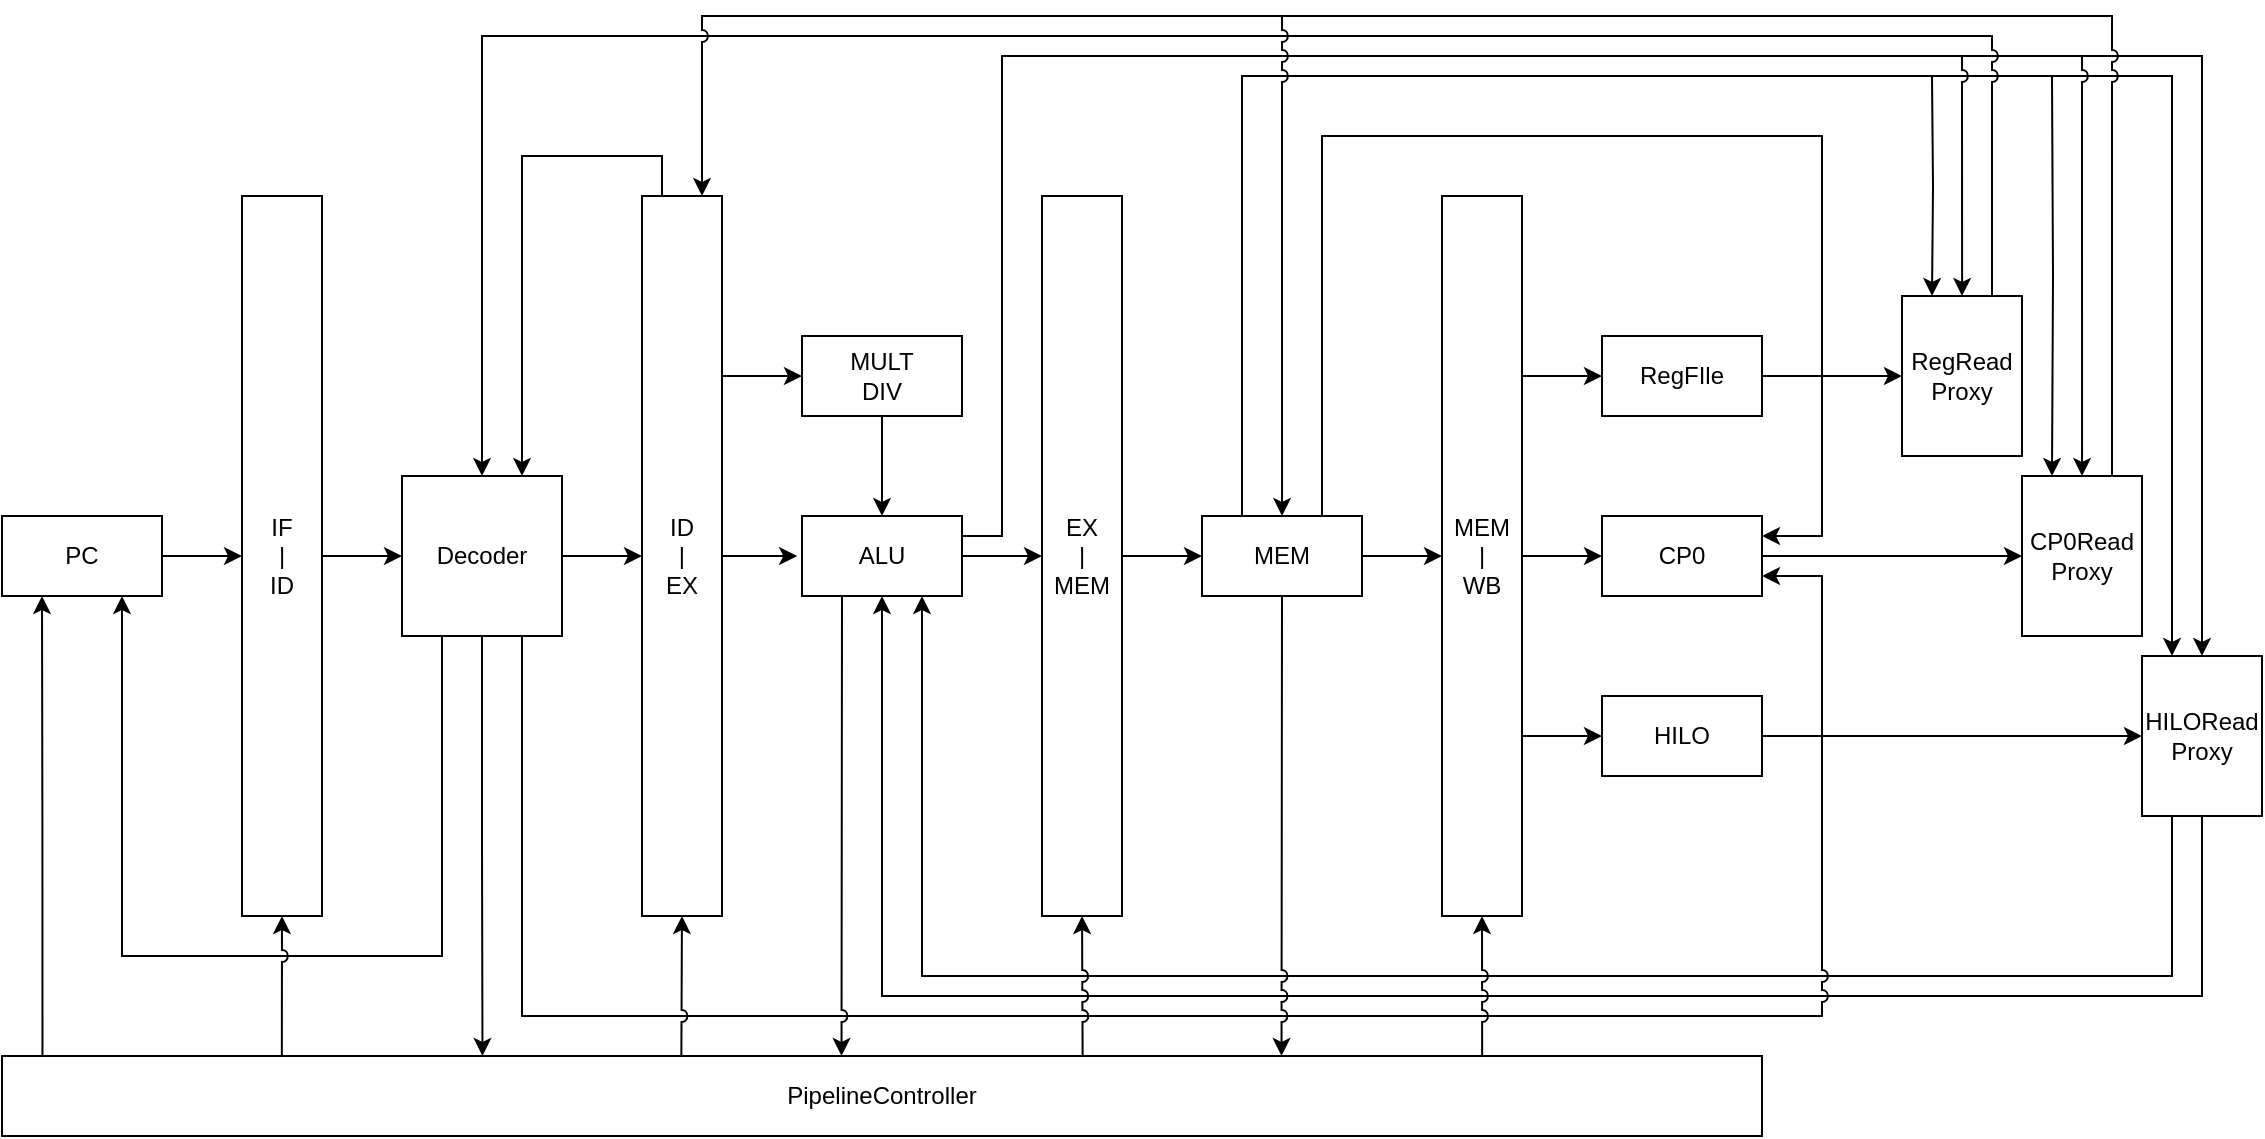 <mxfile version="14.4.3" type="github">
  <diagram id="Vwi1EXBxK2TPIhp4Lb0i" name="Page-1">
    <mxGraphModel dx="894" dy="724" grid="1" gridSize="10" guides="1" tooltips="1" connect="1" arrows="1" fold="1" page="1" pageScale="1" pageWidth="1654" pageHeight="1169" math="0" shadow="0">
      <root>
        <mxCell id="0" />
        <mxCell id="1" parent="0" />
        <mxCell id="MmGtoHiQ9Y3kxAFWbWzb-74" style="edgeStyle=orthogonalEdgeStyle;rounded=0;orthogonalLoop=1;jettySize=auto;html=1;exitX=0.5;exitY=1;exitDx=0;exitDy=0;entryX=0.5;entryY=1;entryDx=0;entryDy=0;" edge="1" parent="1" source="MmGtoHiQ9Y3kxAFWbWzb-53" target="MmGtoHiQ9Y3kxAFWbWzb-9">
          <mxGeometry relative="1" as="geometry">
            <Array as="points">
              <mxPoint x="1180" y="560" />
              <mxPoint x="520" y="560" />
            </Array>
          </mxGeometry>
        </mxCell>
        <mxCell id="MmGtoHiQ9Y3kxAFWbWzb-75" style="edgeStyle=orthogonalEdgeStyle;rounded=0;orthogonalLoop=1;jettySize=auto;html=1;exitX=0.25;exitY=1;exitDx=0;exitDy=0;entryX=0.75;entryY=1;entryDx=0;entryDy=0;" edge="1" parent="1" source="MmGtoHiQ9Y3kxAFWbWzb-53" target="MmGtoHiQ9Y3kxAFWbWzb-9">
          <mxGeometry relative="1" as="geometry">
            <Array as="points">
              <mxPoint x="1165" y="550" />
              <mxPoint x="540" y="550" />
            </Array>
          </mxGeometry>
        </mxCell>
        <mxCell id="MmGtoHiQ9Y3kxAFWbWzb-37" style="edgeStyle=orthogonalEdgeStyle;rounded=0;orthogonalLoop=1;jettySize=auto;html=1;exitX=0.25;exitY=1;exitDx=0;exitDy=0;entryX=0.75;entryY=1;entryDx=0;entryDy=0;" edge="1" parent="1" source="MmGtoHiQ9Y3kxAFWbWzb-7" target="MmGtoHiQ9Y3kxAFWbWzb-2">
          <mxGeometry relative="1" as="geometry">
            <Array as="points">
              <mxPoint x="300" y="540" />
              <mxPoint x="140" y="540" />
            </Array>
          </mxGeometry>
        </mxCell>
        <mxCell id="MmGtoHiQ9Y3kxAFWbWzb-41" style="edgeStyle=orthogonalEdgeStyle;rounded=0;orthogonalLoop=1;jettySize=auto;html=1;exitX=0.75;exitY=1;exitDx=0;exitDy=0;entryX=1;entryY=0.75;entryDx=0;entryDy=0;jumpStyle=arc;" edge="1" parent="1" source="MmGtoHiQ9Y3kxAFWbWzb-7" target="MmGtoHiQ9Y3kxAFWbWzb-12">
          <mxGeometry relative="1" as="geometry">
            <Array as="points">
              <mxPoint x="340" y="570" />
              <mxPoint x="990" y="570" />
              <mxPoint x="990" y="350" />
            </Array>
          </mxGeometry>
        </mxCell>
        <mxCell id="MmGtoHiQ9Y3kxAFWbWzb-76" style="edgeStyle=orthogonalEdgeStyle;rounded=0;orthogonalLoop=1;jettySize=auto;html=1;exitX=1;exitY=0.25;exitDx=0;exitDy=0;jumpStyle=arc;" edge="1" parent="1" source="MmGtoHiQ9Y3kxAFWbWzb-9" target="MmGtoHiQ9Y3kxAFWbWzb-53">
          <mxGeometry relative="1" as="geometry">
            <Array as="points">
              <mxPoint x="580" y="330" />
              <mxPoint x="580" y="90" />
              <mxPoint x="1180" y="90" />
            </Array>
          </mxGeometry>
        </mxCell>
        <mxCell id="MmGtoHiQ9Y3kxAFWbWzb-77" style="edgeStyle=orthogonalEdgeStyle;rounded=0;orthogonalLoop=1;jettySize=auto;html=1;exitX=0.25;exitY=0;exitDx=0;exitDy=0;entryX=0.25;entryY=0;entryDx=0;entryDy=0;" edge="1" parent="1" source="MmGtoHiQ9Y3kxAFWbWzb-10" target="MmGtoHiQ9Y3kxAFWbWzb-53">
          <mxGeometry relative="1" as="geometry">
            <Array as="points">
              <mxPoint x="700" y="100" />
              <mxPoint x="1165" y="100" />
            </Array>
          </mxGeometry>
        </mxCell>
        <mxCell id="MmGtoHiQ9Y3kxAFWbWzb-1" value="PipelineController" style="rounded=0;whiteSpace=wrap;html=1;direction=south;" vertex="1" parent="1">
          <mxGeometry x="80" y="590" width="880" height="40" as="geometry" />
        </mxCell>
        <mxCell id="MmGtoHiQ9Y3kxAFWbWzb-15" style="edgeStyle=orthogonalEdgeStyle;rounded=0;orthogonalLoop=1;jettySize=auto;html=1;exitX=1;exitY=0.5;exitDx=0;exitDy=0;" edge="1" parent="1" source="MmGtoHiQ9Y3kxAFWbWzb-2" target="MmGtoHiQ9Y3kxAFWbWzb-3">
          <mxGeometry relative="1" as="geometry" />
        </mxCell>
        <mxCell id="MmGtoHiQ9Y3kxAFWbWzb-38" style="edgeStyle=orthogonalEdgeStyle;rounded=0;orthogonalLoop=1;jettySize=auto;html=1;exitX=0;exitY=0.977;exitDx=0;exitDy=0;entryX=0.25;entryY=1;entryDx=0;entryDy=0;exitPerimeter=0;" edge="1" parent="1" source="MmGtoHiQ9Y3kxAFWbWzb-1" target="MmGtoHiQ9Y3kxAFWbWzb-2">
          <mxGeometry relative="1" as="geometry" />
        </mxCell>
        <mxCell id="MmGtoHiQ9Y3kxAFWbWzb-2" value="PC" style="rounded=0;whiteSpace=wrap;html=1;" vertex="1" parent="1">
          <mxGeometry x="80" y="320" width="80" height="40" as="geometry" />
        </mxCell>
        <mxCell id="MmGtoHiQ9Y3kxAFWbWzb-16" style="edgeStyle=orthogonalEdgeStyle;rounded=0;orthogonalLoop=1;jettySize=auto;html=1;exitX=1;exitY=0.5;exitDx=0;exitDy=0;entryX=0;entryY=0.5;entryDx=0;entryDy=0;" edge="1" parent="1" source="MmGtoHiQ9Y3kxAFWbWzb-3" target="MmGtoHiQ9Y3kxAFWbWzb-7">
          <mxGeometry relative="1" as="geometry" />
        </mxCell>
        <mxCell id="MmGtoHiQ9Y3kxAFWbWzb-28" style="edgeStyle=orthogonalEdgeStyle;rounded=0;orthogonalLoop=1;jettySize=auto;html=1;exitX=0;exitY=0.841;exitDx=0;exitDy=0;entryX=0.5;entryY=1;entryDx=0;entryDy=0;exitPerimeter=0;jumpStyle=arc;" edge="1" parent="1" source="MmGtoHiQ9Y3kxAFWbWzb-1" target="MmGtoHiQ9Y3kxAFWbWzb-3">
          <mxGeometry relative="1" as="geometry" />
        </mxCell>
        <mxCell id="MmGtoHiQ9Y3kxAFWbWzb-3" value="IF&lt;br&gt;|&lt;br&gt;ID" style="rounded=0;whiteSpace=wrap;html=1;" vertex="1" parent="1">
          <mxGeometry x="200" y="160" width="40" height="360" as="geometry" />
        </mxCell>
        <mxCell id="MmGtoHiQ9Y3kxAFWbWzb-19" style="edgeStyle=orthogonalEdgeStyle;rounded=0;orthogonalLoop=1;jettySize=auto;html=1;exitX=1;exitY=0.25;exitDx=0;exitDy=0;entryX=0;entryY=0.5;entryDx=0;entryDy=0;" edge="1" parent="1" source="MmGtoHiQ9Y3kxAFWbWzb-4" target="MmGtoHiQ9Y3kxAFWbWzb-8">
          <mxGeometry relative="1" as="geometry" />
        </mxCell>
        <mxCell id="MmGtoHiQ9Y3kxAFWbWzb-20" style="edgeStyle=orthogonalEdgeStyle;rounded=0;orthogonalLoop=1;jettySize=auto;html=1;exitX=1;exitY=0.5;exitDx=0;exitDy=0;entryX=-0.03;entryY=0.482;entryDx=0;entryDy=0;entryPerimeter=0;" edge="1" parent="1" source="MmGtoHiQ9Y3kxAFWbWzb-4" target="MmGtoHiQ9Y3kxAFWbWzb-9">
          <mxGeometry relative="1" as="geometry" />
        </mxCell>
        <mxCell id="MmGtoHiQ9Y3kxAFWbWzb-29" style="edgeStyle=orthogonalEdgeStyle;rounded=0;orthogonalLoop=1;jettySize=auto;html=1;exitX=-0.01;exitY=0.614;exitDx=0;exitDy=0;entryX=0.5;entryY=1;entryDx=0;entryDy=0;exitPerimeter=0;jumpStyle=arc;" edge="1" parent="1" source="MmGtoHiQ9Y3kxAFWbWzb-1" target="MmGtoHiQ9Y3kxAFWbWzb-4">
          <mxGeometry relative="1" as="geometry" />
        </mxCell>
        <mxCell id="MmGtoHiQ9Y3kxAFWbWzb-39" style="edgeStyle=orthogonalEdgeStyle;rounded=0;orthogonalLoop=1;jettySize=auto;html=1;exitX=0.25;exitY=0;exitDx=0;exitDy=0;entryX=0.75;entryY=0;entryDx=0;entryDy=0;" edge="1" parent="1" source="MmGtoHiQ9Y3kxAFWbWzb-4" target="MmGtoHiQ9Y3kxAFWbWzb-7">
          <mxGeometry relative="1" as="geometry" />
        </mxCell>
        <mxCell id="MmGtoHiQ9Y3kxAFWbWzb-4" value="ID&lt;br&gt;|&lt;br&gt;EX" style="rounded=0;whiteSpace=wrap;html=1;" vertex="1" parent="1">
          <mxGeometry x="400" y="160" width="40" height="360" as="geometry" />
        </mxCell>
        <mxCell id="MmGtoHiQ9Y3kxAFWbWzb-23" style="edgeStyle=orthogonalEdgeStyle;rounded=0;orthogonalLoop=1;jettySize=auto;html=1;exitX=1;exitY=0.5;exitDx=0;exitDy=0;entryX=0;entryY=0.5;entryDx=0;entryDy=0;" edge="1" parent="1" source="MmGtoHiQ9Y3kxAFWbWzb-5" target="MmGtoHiQ9Y3kxAFWbWzb-10">
          <mxGeometry relative="1" as="geometry" />
        </mxCell>
        <mxCell id="MmGtoHiQ9Y3kxAFWbWzb-30" style="edgeStyle=orthogonalEdgeStyle;rounded=0;orthogonalLoop=1;jettySize=auto;html=1;exitX=-0.003;exitY=0.386;exitDx=0;exitDy=0;entryX=0.5;entryY=1;entryDx=0;entryDy=0;exitPerimeter=0;jumpStyle=arc;" edge="1" parent="1" source="MmGtoHiQ9Y3kxAFWbWzb-1" target="MmGtoHiQ9Y3kxAFWbWzb-5">
          <mxGeometry relative="1" as="geometry" />
        </mxCell>
        <mxCell id="MmGtoHiQ9Y3kxAFWbWzb-5" value="EX&lt;br&gt;|&lt;br&gt;MEM" style="rounded=0;whiteSpace=wrap;html=1;" vertex="1" parent="1">
          <mxGeometry x="600" y="160" width="40" height="360" as="geometry" />
        </mxCell>
        <mxCell id="MmGtoHiQ9Y3kxAFWbWzb-25" style="edgeStyle=orthogonalEdgeStyle;rounded=0;orthogonalLoop=1;jettySize=auto;html=1;exitX=1;exitY=0.5;exitDx=0;exitDy=0;entryX=0;entryY=0.5;entryDx=0;entryDy=0;" edge="1" parent="1" source="MmGtoHiQ9Y3kxAFWbWzb-6" target="MmGtoHiQ9Y3kxAFWbWzb-12">
          <mxGeometry relative="1" as="geometry" />
        </mxCell>
        <mxCell id="MmGtoHiQ9Y3kxAFWbWzb-26" style="edgeStyle=orthogonalEdgeStyle;rounded=0;orthogonalLoop=1;jettySize=auto;html=1;exitX=1;exitY=0.25;exitDx=0;exitDy=0;entryX=0;entryY=0.5;entryDx=0;entryDy=0;" edge="1" parent="1" source="MmGtoHiQ9Y3kxAFWbWzb-6" target="MmGtoHiQ9Y3kxAFWbWzb-11">
          <mxGeometry relative="1" as="geometry" />
        </mxCell>
        <mxCell id="MmGtoHiQ9Y3kxAFWbWzb-27" style="edgeStyle=orthogonalEdgeStyle;rounded=0;orthogonalLoop=1;jettySize=auto;html=1;exitX=1;exitY=0.75;exitDx=0;exitDy=0;entryX=0;entryY=0.5;entryDx=0;entryDy=0;" edge="1" parent="1" source="MmGtoHiQ9Y3kxAFWbWzb-6" target="MmGtoHiQ9Y3kxAFWbWzb-13">
          <mxGeometry relative="1" as="geometry" />
        </mxCell>
        <mxCell id="MmGtoHiQ9Y3kxAFWbWzb-40" style="edgeStyle=orthogonalEdgeStyle;rounded=0;orthogonalLoop=1;jettySize=auto;html=1;exitX=0;exitY=0.159;exitDx=0;exitDy=0;entryX=0.5;entryY=1;entryDx=0;entryDy=0;exitPerimeter=0;jumpStyle=arc;" edge="1" parent="1" source="MmGtoHiQ9Y3kxAFWbWzb-1" target="MmGtoHiQ9Y3kxAFWbWzb-6">
          <mxGeometry relative="1" as="geometry" />
        </mxCell>
        <mxCell id="MmGtoHiQ9Y3kxAFWbWzb-6" value="MEM&lt;br&gt;|&lt;br&gt;WB" style="rounded=0;whiteSpace=wrap;html=1;" vertex="1" parent="1">
          <mxGeometry x="800" y="160" width="40" height="360" as="geometry" />
        </mxCell>
        <mxCell id="MmGtoHiQ9Y3kxAFWbWzb-17" style="edgeStyle=orthogonalEdgeStyle;rounded=0;orthogonalLoop=1;jettySize=auto;html=1;exitX=1;exitY=0.5;exitDx=0;exitDy=0;entryX=0;entryY=0.5;entryDx=0;entryDy=0;" edge="1" parent="1" source="MmGtoHiQ9Y3kxAFWbWzb-7" target="MmGtoHiQ9Y3kxAFWbWzb-4">
          <mxGeometry relative="1" as="geometry" />
        </mxCell>
        <mxCell id="MmGtoHiQ9Y3kxAFWbWzb-36" style="edgeStyle=orthogonalEdgeStyle;rounded=0;orthogonalLoop=1;jettySize=auto;html=1;exitX=0.5;exitY=1;exitDx=0;exitDy=0;entryX=0;entryY=0.727;entryDx=0;entryDy=0;entryPerimeter=0;" edge="1" parent="1" source="MmGtoHiQ9Y3kxAFWbWzb-7" target="MmGtoHiQ9Y3kxAFWbWzb-1">
          <mxGeometry relative="1" as="geometry" />
        </mxCell>
        <mxCell id="MmGtoHiQ9Y3kxAFWbWzb-7" value="Decoder" style="rounded=0;whiteSpace=wrap;html=1;" vertex="1" parent="1">
          <mxGeometry x="280" y="300" width="80" height="80" as="geometry" />
        </mxCell>
        <mxCell id="MmGtoHiQ9Y3kxAFWbWzb-21" style="edgeStyle=orthogonalEdgeStyle;rounded=0;orthogonalLoop=1;jettySize=auto;html=1;exitX=0.5;exitY=1;exitDx=0;exitDy=0;entryX=0.5;entryY=0;entryDx=0;entryDy=0;" edge="1" parent="1" source="MmGtoHiQ9Y3kxAFWbWzb-8" target="MmGtoHiQ9Y3kxAFWbWzb-9">
          <mxGeometry relative="1" as="geometry" />
        </mxCell>
        <mxCell id="MmGtoHiQ9Y3kxAFWbWzb-8" value="MULT&lt;br&gt;DIV" style="rounded=0;whiteSpace=wrap;html=1;" vertex="1" parent="1">
          <mxGeometry x="480" y="230" width="80" height="40" as="geometry" />
        </mxCell>
        <mxCell id="MmGtoHiQ9Y3kxAFWbWzb-22" style="edgeStyle=orthogonalEdgeStyle;rounded=0;orthogonalLoop=1;jettySize=auto;html=1;exitX=1;exitY=0.5;exitDx=0;exitDy=0;entryX=0;entryY=0.5;entryDx=0;entryDy=0;" edge="1" parent="1" source="MmGtoHiQ9Y3kxAFWbWzb-9" target="MmGtoHiQ9Y3kxAFWbWzb-5">
          <mxGeometry relative="1" as="geometry" />
        </mxCell>
        <mxCell id="MmGtoHiQ9Y3kxAFWbWzb-34" style="edgeStyle=orthogonalEdgeStyle;rounded=0;orthogonalLoop=1;jettySize=auto;html=1;exitX=0.25;exitY=1;exitDx=0;exitDy=0;entryX=0;entryY=0.523;entryDx=0;entryDy=0;entryPerimeter=0;jumpStyle=arc;" edge="1" parent="1" source="MmGtoHiQ9Y3kxAFWbWzb-9" target="MmGtoHiQ9Y3kxAFWbWzb-1">
          <mxGeometry relative="1" as="geometry" />
        </mxCell>
        <mxCell id="MmGtoHiQ9Y3kxAFWbWzb-9" value="ALU" style="rounded=0;whiteSpace=wrap;html=1;" vertex="1" parent="1">
          <mxGeometry x="480" y="320" width="80" height="40" as="geometry" />
        </mxCell>
        <mxCell id="MmGtoHiQ9Y3kxAFWbWzb-24" style="edgeStyle=orthogonalEdgeStyle;rounded=0;orthogonalLoop=1;jettySize=auto;html=1;exitX=1;exitY=0.5;exitDx=0;exitDy=0;entryX=0;entryY=0.5;entryDx=0;entryDy=0;" edge="1" parent="1" source="MmGtoHiQ9Y3kxAFWbWzb-10" target="MmGtoHiQ9Y3kxAFWbWzb-6">
          <mxGeometry relative="1" as="geometry" />
        </mxCell>
        <mxCell id="MmGtoHiQ9Y3kxAFWbWzb-71" style="edgeStyle=orthogonalEdgeStyle;rounded=0;orthogonalLoop=1;jettySize=auto;html=1;exitX=0.5;exitY=1;exitDx=0;exitDy=0;entryX=0;entryY=0.273;entryDx=0;entryDy=0;entryPerimeter=0;jumpStyle=arc;" edge="1" parent="1" source="MmGtoHiQ9Y3kxAFWbWzb-10" target="MmGtoHiQ9Y3kxAFWbWzb-1">
          <mxGeometry relative="1" as="geometry" />
        </mxCell>
        <mxCell id="MmGtoHiQ9Y3kxAFWbWzb-72" style="edgeStyle=orthogonalEdgeStyle;rounded=0;orthogonalLoop=1;jettySize=auto;html=1;exitX=0.75;exitY=0;exitDx=0;exitDy=0;entryX=1;entryY=0.25;entryDx=0;entryDy=0;" edge="1" parent="1" source="MmGtoHiQ9Y3kxAFWbWzb-10" target="MmGtoHiQ9Y3kxAFWbWzb-12">
          <mxGeometry relative="1" as="geometry">
            <Array as="points">
              <mxPoint x="740" y="130" />
              <mxPoint x="990" y="130" />
              <mxPoint x="990" y="330" />
            </Array>
          </mxGeometry>
        </mxCell>
        <mxCell id="MmGtoHiQ9Y3kxAFWbWzb-10" value="MEM" style="rounded=0;whiteSpace=wrap;html=1;" vertex="1" parent="1">
          <mxGeometry x="680" y="320" width="80" height="40" as="geometry" />
        </mxCell>
        <mxCell id="MmGtoHiQ9Y3kxAFWbWzb-55" style="edgeStyle=orthogonalEdgeStyle;rounded=0;orthogonalLoop=1;jettySize=auto;html=1;exitX=1;exitY=0.5;exitDx=0;exitDy=0;entryX=0;entryY=0.5;entryDx=0;entryDy=0;" edge="1" parent="1" source="MmGtoHiQ9Y3kxAFWbWzb-11" target="MmGtoHiQ9Y3kxAFWbWzb-48">
          <mxGeometry relative="1" as="geometry" />
        </mxCell>
        <mxCell id="MmGtoHiQ9Y3kxAFWbWzb-11" value="RegFIle" style="rounded=0;whiteSpace=wrap;html=1;" vertex="1" parent="1">
          <mxGeometry x="880" y="230" width="80" height="40" as="geometry" />
        </mxCell>
        <mxCell id="MmGtoHiQ9Y3kxAFWbWzb-54" style="edgeStyle=orthogonalEdgeStyle;rounded=0;orthogonalLoop=1;jettySize=auto;html=1;exitX=1;exitY=0.5;exitDx=0;exitDy=0;entryX=0;entryY=0.5;entryDx=0;entryDy=0;" edge="1" parent="1" source="MmGtoHiQ9Y3kxAFWbWzb-12" target="MmGtoHiQ9Y3kxAFWbWzb-52">
          <mxGeometry relative="1" as="geometry" />
        </mxCell>
        <mxCell id="MmGtoHiQ9Y3kxAFWbWzb-12" value="CP0" style="rounded=0;whiteSpace=wrap;html=1;" vertex="1" parent="1">
          <mxGeometry x="880" y="320" width="80" height="40" as="geometry" />
        </mxCell>
        <mxCell id="MmGtoHiQ9Y3kxAFWbWzb-56" style="edgeStyle=orthogonalEdgeStyle;rounded=0;orthogonalLoop=1;jettySize=auto;html=1;exitX=1;exitY=0.5;exitDx=0;exitDy=0;entryX=0;entryY=0.5;entryDx=0;entryDy=0;" edge="1" parent="1" source="MmGtoHiQ9Y3kxAFWbWzb-13" target="MmGtoHiQ9Y3kxAFWbWzb-53">
          <mxGeometry relative="1" as="geometry" />
        </mxCell>
        <mxCell id="MmGtoHiQ9Y3kxAFWbWzb-13" value="HILO" style="rounded=0;whiteSpace=wrap;html=1;" vertex="1" parent="1">
          <mxGeometry x="880" y="410" width="80" height="40" as="geometry" />
        </mxCell>
        <mxCell id="MmGtoHiQ9Y3kxAFWbWzb-78" style="edgeStyle=orthogonalEdgeStyle;rounded=0;orthogonalLoop=1;jettySize=auto;html=1;exitX=0.25;exitY=0;exitDx=0;exitDy=0;entryX=0.25;entryY=0;entryDx=0;entryDy=0;" edge="1" parent="1" target="MmGtoHiQ9Y3kxAFWbWzb-48">
          <mxGeometry relative="1" as="geometry">
            <mxPoint x="1045" y="100" as="sourcePoint" />
          </mxGeometry>
        </mxCell>
        <mxCell id="MmGtoHiQ9Y3kxAFWbWzb-48" value="RegRead&lt;br&gt;Proxy" style="rounded=0;whiteSpace=wrap;html=1;" vertex="1" parent="1">
          <mxGeometry x="1030" y="210" width="60" height="80" as="geometry" />
        </mxCell>
        <mxCell id="MmGtoHiQ9Y3kxAFWbWzb-82" style="edgeStyle=orthogonalEdgeStyle;rounded=0;orthogonalLoop=1;jettySize=auto;html=1;exitX=0.25;exitY=0;exitDx=0;exitDy=0;entryX=0.25;entryY=0;entryDx=0;entryDy=0;" edge="1" parent="1" target="MmGtoHiQ9Y3kxAFWbWzb-52">
          <mxGeometry relative="1" as="geometry">
            <mxPoint x="1105" y="100" as="sourcePoint" />
          </mxGeometry>
        </mxCell>
        <mxCell id="MmGtoHiQ9Y3kxAFWbWzb-52" value="CP0Read&lt;br&gt;Proxy" style="rounded=0;whiteSpace=wrap;html=1;" vertex="1" parent="1">
          <mxGeometry x="1090" y="300" width="60" height="80" as="geometry" />
        </mxCell>
        <mxCell id="MmGtoHiQ9Y3kxAFWbWzb-53" value="HILORead&lt;br&gt;Proxy" style="rounded=0;whiteSpace=wrap;html=1;" vertex="1" parent="1">
          <mxGeometry x="1150" y="390" width="60" height="80" as="geometry" />
        </mxCell>
        <mxCell id="MmGtoHiQ9Y3kxAFWbWzb-79" style="edgeStyle=orthogonalEdgeStyle;rounded=0;orthogonalLoop=1;jettySize=auto;html=1;exitX=0.5;exitY=0;exitDx=0;exitDy=0;entryX=0.5;entryY=0;entryDx=0;entryDy=0;jumpStyle=arc;" edge="1" parent="1" target="MmGtoHiQ9Y3kxAFWbWzb-48">
          <mxGeometry relative="1" as="geometry">
            <mxPoint x="1060" y="90" as="sourcePoint" />
          </mxGeometry>
        </mxCell>
        <mxCell id="MmGtoHiQ9Y3kxAFWbWzb-81" style="edgeStyle=orthogonalEdgeStyle;rounded=0;orthogonalLoop=1;jettySize=auto;html=1;exitX=0.5;exitY=0;exitDx=0;exitDy=0;entryX=0.5;entryY=0;entryDx=0;entryDy=0;jumpStyle=arc;" edge="1" parent="1" target="MmGtoHiQ9Y3kxAFWbWzb-52">
          <mxGeometry relative="1" as="geometry">
            <mxPoint x="1120" y="90" as="sourcePoint" />
          </mxGeometry>
        </mxCell>
        <mxCell id="MmGtoHiQ9Y3kxAFWbWzb-66" style="edgeStyle=orthogonalEdgeStyle;rounded=0;orthogonalLoop=1;jettySize=auto;html=1;exitX=0.75;exitY=0;exitDx=0;exitDy=0;entryX=0.5;entryY=0;entryDx=0;entryDy=0;jumpStyle=arc;" edge="1" parent="1" source="MmGtoHiQ9Y3kxAFWbWzb-48" target="MmGtoHiQ9Y3kxAFWbWzb-7">
          <mxGeometry relative="1" as="geometry">
            <Array as="points">
              <mxPoint x="1075" y="80" />
              <mxPoint x="320" y="80" />
            </Array>
          </mxGeometry>
        </mxCell>
        <mxCell id="MmGtoHiQ9Y3kxAFWbWzb-67" style="edgeStyle=orthogonalEdgeStyle;rounded=0;orthogonalLoop=1;jettySize=auto;html=1;exitX=0.75;exitY=0;exitDx=0;exitDy=0;entryX=0.75;entryY=0;entryDx=0;entryDy=0;jumpStyle=arc;" edge="1" parent="1" source="MmGtoHiQ9Y3kxAFWbWzb-52" target="MmGtoHiQ9Y3kxAFWbWzb-4">
          <mxGeometry relative="1" as="geometry">
            <Array as="points">
              <mxPoint x="1135" y="70" />
              <mxPoint x="430" y="70" />
            </Array>
          </mxGeometry>
        </mxCell>
        <mxCell id="MmGtoHiQ9Y3kxAFWbWzb-68" style="edgeStyle=orthogonalEdgeStyle;rounded=0;orthogonalLoop=1;jettySize=auto;html=1;entryX=0.5;entryY=0;entryDx=0;entryDy=0;jumpStyle=arc;" edge="1" parent="1" target="MmGtoHiQ9Y3kxAFWbWzb-10">
          <mxGeometry relative="1" as="geometry">
            <mxPoint x="720" y="70" as="sourcePoint" />
          </mxGeometry>
        </mxCell>
      </root>
    </mxGraphModel>
  </diagram>
</mxfile>
